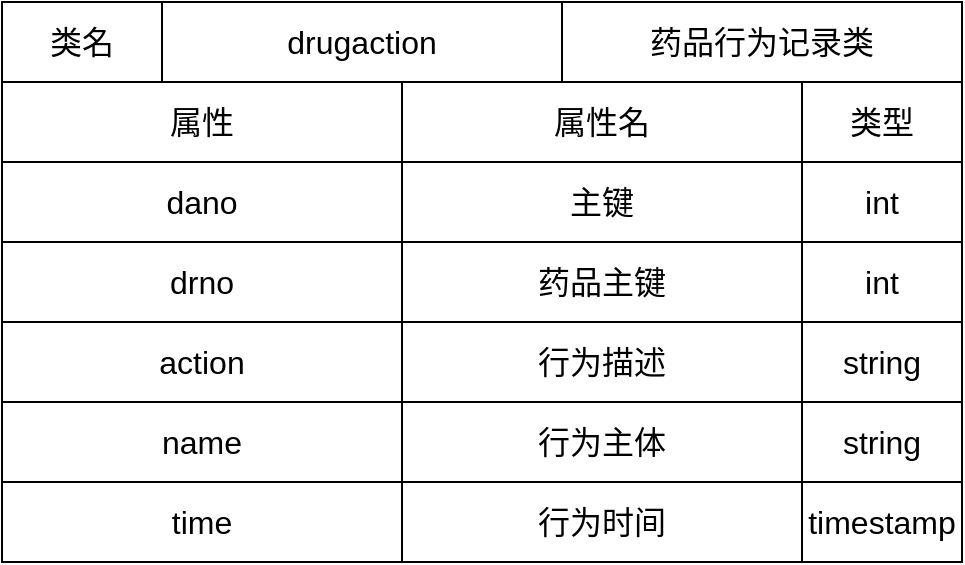 <mxfile>
    <diagram id="8jwDnHj-vl6_LvJjjXVG" name="第 1 页">
        <mxGraphModel dx="930" dy="659" grid="1" gridSize="10" guides="1" tooltips="1" connect="1" arrows="1" fold="1" page="1" pageScale="1" pageWidth="827" pageHeight="1169" math="0" shadow="0">
            <root>
                <mxCell id="0"/>
                <mxCell id="1" parent="0"/>
                <mxCell id="2" value="&lt;font style=&quot;font-size: 16px;&quot;&gt;类名&lt;/font&gt;" style="rounded=0;whiteSpace=wrap;html=1;fillColor=none;" parent="1" vertex="1">
                    <mxGeometry x="160" y="120" width="80" height="40" as="geometry"/>
                </mxCell>
                <mxCell id="3" value="&lt;font style=&quot;font-size: 16px;&quot;&gt;drugaction&lt;/font&gt;" style="rounded=0;whiteSpace=wrap;html=1;fillColor=none;" parent="1" vertex="1">
                    <mxGeometry x="240" y="120" width="200" height="40" as="geometry"/>
                </mxCell>
                <mxCell id="4" value="&lt;span style=&quot;font-size: 16px;&quot;&gt;药品行为记录类&lt;/span&gt;" style="rounded=0;whiteSpace=wrap;html=1;fillColor=none;" parent="1" vertex="1">
                    <mxGeometry x="440" y="120" width="200" height="40" as="geometry"/>
                </mxCell>
                <mxCell id="5" value="&lt;font style=&quot;font-size: 16px;&quot;&gt;属性&lt;/font&gt;" style="rounded=0;whiteSpace=wrap;html=1;fillColor=none;" parent="1" vertex="1">
                    <mxGeometry x="160" y="160" width="200" height="40" as="geometry"/>
                </mxCell>
                <mxCell id="6" value="&lt;font style=&quot;font-size: 16px;&quot;&gt;属性名&lt;/font&gt;" style="rounded=0;whiteSpace=wrap;html=1;fillColor=none;" parent="1" vertex="1">
                    <mxGeometry x="360" y="160" width="200" height="40" as="geometry"/>
                </mxCell>
                <mxCell id="7" value="&lt;font style=&quot;font-size: 16px;&quot;&gt;类型&lt;/font&gt;" style="rounded=0;whiteSpace=wrap;html=1;fillColor=none;" parent="1" vertex="1">
                    <mxGeometry x="560" y="160" width="80" height="40" as="geometry"/>
                </mxCell>
                <mxCell id="8" value="&lt;font style=&quot;font-size: 16px;&quot;&gt;drno&lt;/font&gt;" style="rounded=0;whiteSpace=wrap;html=1;fillColor=none;" parent="1" vertex="1">
                    <mxGeometry x="160" y="240" width="200" height="40" as="geometry"/>
                </mxCell>
                <mxCell id="9" value="&lt;span style=&quot;font-size: 16px;&quot;&gt;药品主键&lt;/span&gt;" style="rounded=0;whiteSpace=wrap;html=1;fillColor=none;" parent="1" vertex="1">
                    <mxGeometry x="360" y="240" width="200" height="40" as="geometry"/>
                </mxCell>
                <mxCell id="10" value="&lt;font style=&quot;font-size: 16px;&quot;&gt;int&lt;/font&gt;" style="rounded=0;whiteSpace=wrap;html=1;fillColor=none;" parent="1" vertex="1">
                    <mxGeometry x="560" y="240" width="80" height="40" as="geometry"/>
                </mxCell>
                <mxCell id="49" value="&lt;font style=&quot;font-size: 16px;&quot;&gt;dano&lt;/font&gt;" style="rounded=0;whiteSpace=wrap;html=1;fillColor=none;" parent="1" vertex="1">
                    <mxGeometry x="160" y="200" width="200" height="40" as="geometry"/>
                </mxCell>
                <mxCell id="50" value="&lt;span style=&quot;font-size: 16px;&quot;&gt;主键&lt;/span&gt;" style="rounded=0;whiteSpace=wrap;html=1;fillColor=none;" parent="1" vertex="1">
                    <mxGeometry x="360" y="200" width="200" height="40" as="geometry"/>
                </mxCell>
                <mxCell id="51" value="&lt;font style=&quot;font-size: 16px;&quot;&gt;int&lt;/font&gt;" style="rounded=0;whiteSpace=wrap;html=1;fillColor=none;" parent="1" vertex="1">
                    <mxGeometry x="560" y="200" width="80" height="40" as="geometry"/>
                </mxCell>
                <mxCell id="52" value="&lt;font style=&quot;font-size: 16px;&quot;&gt;name&lt;/font&gt;" style="rounded=0;whiteSpace=wrap;html=1;fillColor=none;" parent="1" vertex="1">
                    <mxGeometry x="160" y="320" width="200" height="40" as="geometry"/>
                </mxCell>
                <mxCell id="53" value="&lt;span style=&quot;font-size: 16px;&quot;&gt;行为主体&lt;/span&gt;" style="rounded=0;whiteSpace=wrap;html=1;fillColor=none;" parent="1" vertex="1">
                    <mxGeometry x="360" y="320" width="200" height="40" as="geometry"/>
                </mxCell>
                <mxCell id="54" value="&lt;font style=&quot;font-size: 16px;&quot;&gt;string&lt;/font&gt;" style="rounded=0;whiteSpace=wrap;html=1;fillColor=none;" parent="1" vertex="1">
                    <mxGeometry x="560" y="320" width="80" height="40" as="geometry"/>
                </mxCell>
                <mxCell id="55" value="&lt;span style=&quot;font-size: 16px;&quot;&gt;action&lt;/span&gt;" style="rounded=0;whiteSpace=wrap;html=1;fillColor=none;" parent="1" vertex="1">
                    <mxGeometry x="160" y="280" width="200" height="40" as="geometry"/>
                </mxCell>
                <mxCell id="56" value="&lt;span style=&quot;font-size: 16px;&quot;&gt;行为描述&lt;/span&gt;" style="rounded=0;whiteSpace=wrap;html=1;fillColor=none;" parent="1" vertex="1">
                    <mxGeometry x="360" y="280" width="200" height="40" as="geometry"/>
                </mxCell>
                <mxCell id="57" value="&lt;font style=&quot;font-size: 16px;&quot;&gt;string&lt;/font&gt;" style="rounded=0;whiteSpace=wrap;html=1;fillColor=none;" parent="1" vertex="1">
                    <mxGeometry x="560" y="280" width="80" height="40" as="geometry"/>
                </mxCell>
                <mxCell id="58" value="&lt;font style=&quot;font-size: 16px;&quot;&gt;time&lt;/font&gt;" style="rounded=0;whiteSpace=wrap;html=1;fillColor=none;" parent="1" vertex="1">
                    <mxGeometry x="160" y="360" width="200" height="40" as="geometry"/>
                </mxCell>
                <mxCell id="59" value="&lt;span style=&quot;font-size: 16px;&quot;&gt;行为时间&lt;/span&gt;" style="rounded=0;whiteSpace=wrap;html=1;fillColor=none;" parent="1" vertex="1">
                    <mxGeometry x="360" y="360" width="200" height="40" as="geometry"/>
                </mxCell>
                <mxCell id="60" value="&lt;font style=&quot;font-size: 16px;&quot;&gt;timestamp&lt;/font&gt;" style="rounded=0;whiteSpace=wrap;html=1;fillColor=none;" parent="1" vertex="1">
                    <mxGeometry x="560" y="360" width="80" height="40" as="geometry"/>
                </mxCell>
            </root>
        </mxGraphModel>
    </diagram>
</mxfile>